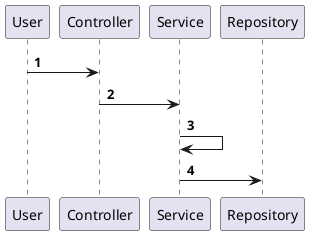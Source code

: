 @startuml
'https://plantuml.com/sequence-diagram

autonumber

User -> Controller:

Controller -> Service:

Service -> Service:

Service -> Repository:

@enduml
